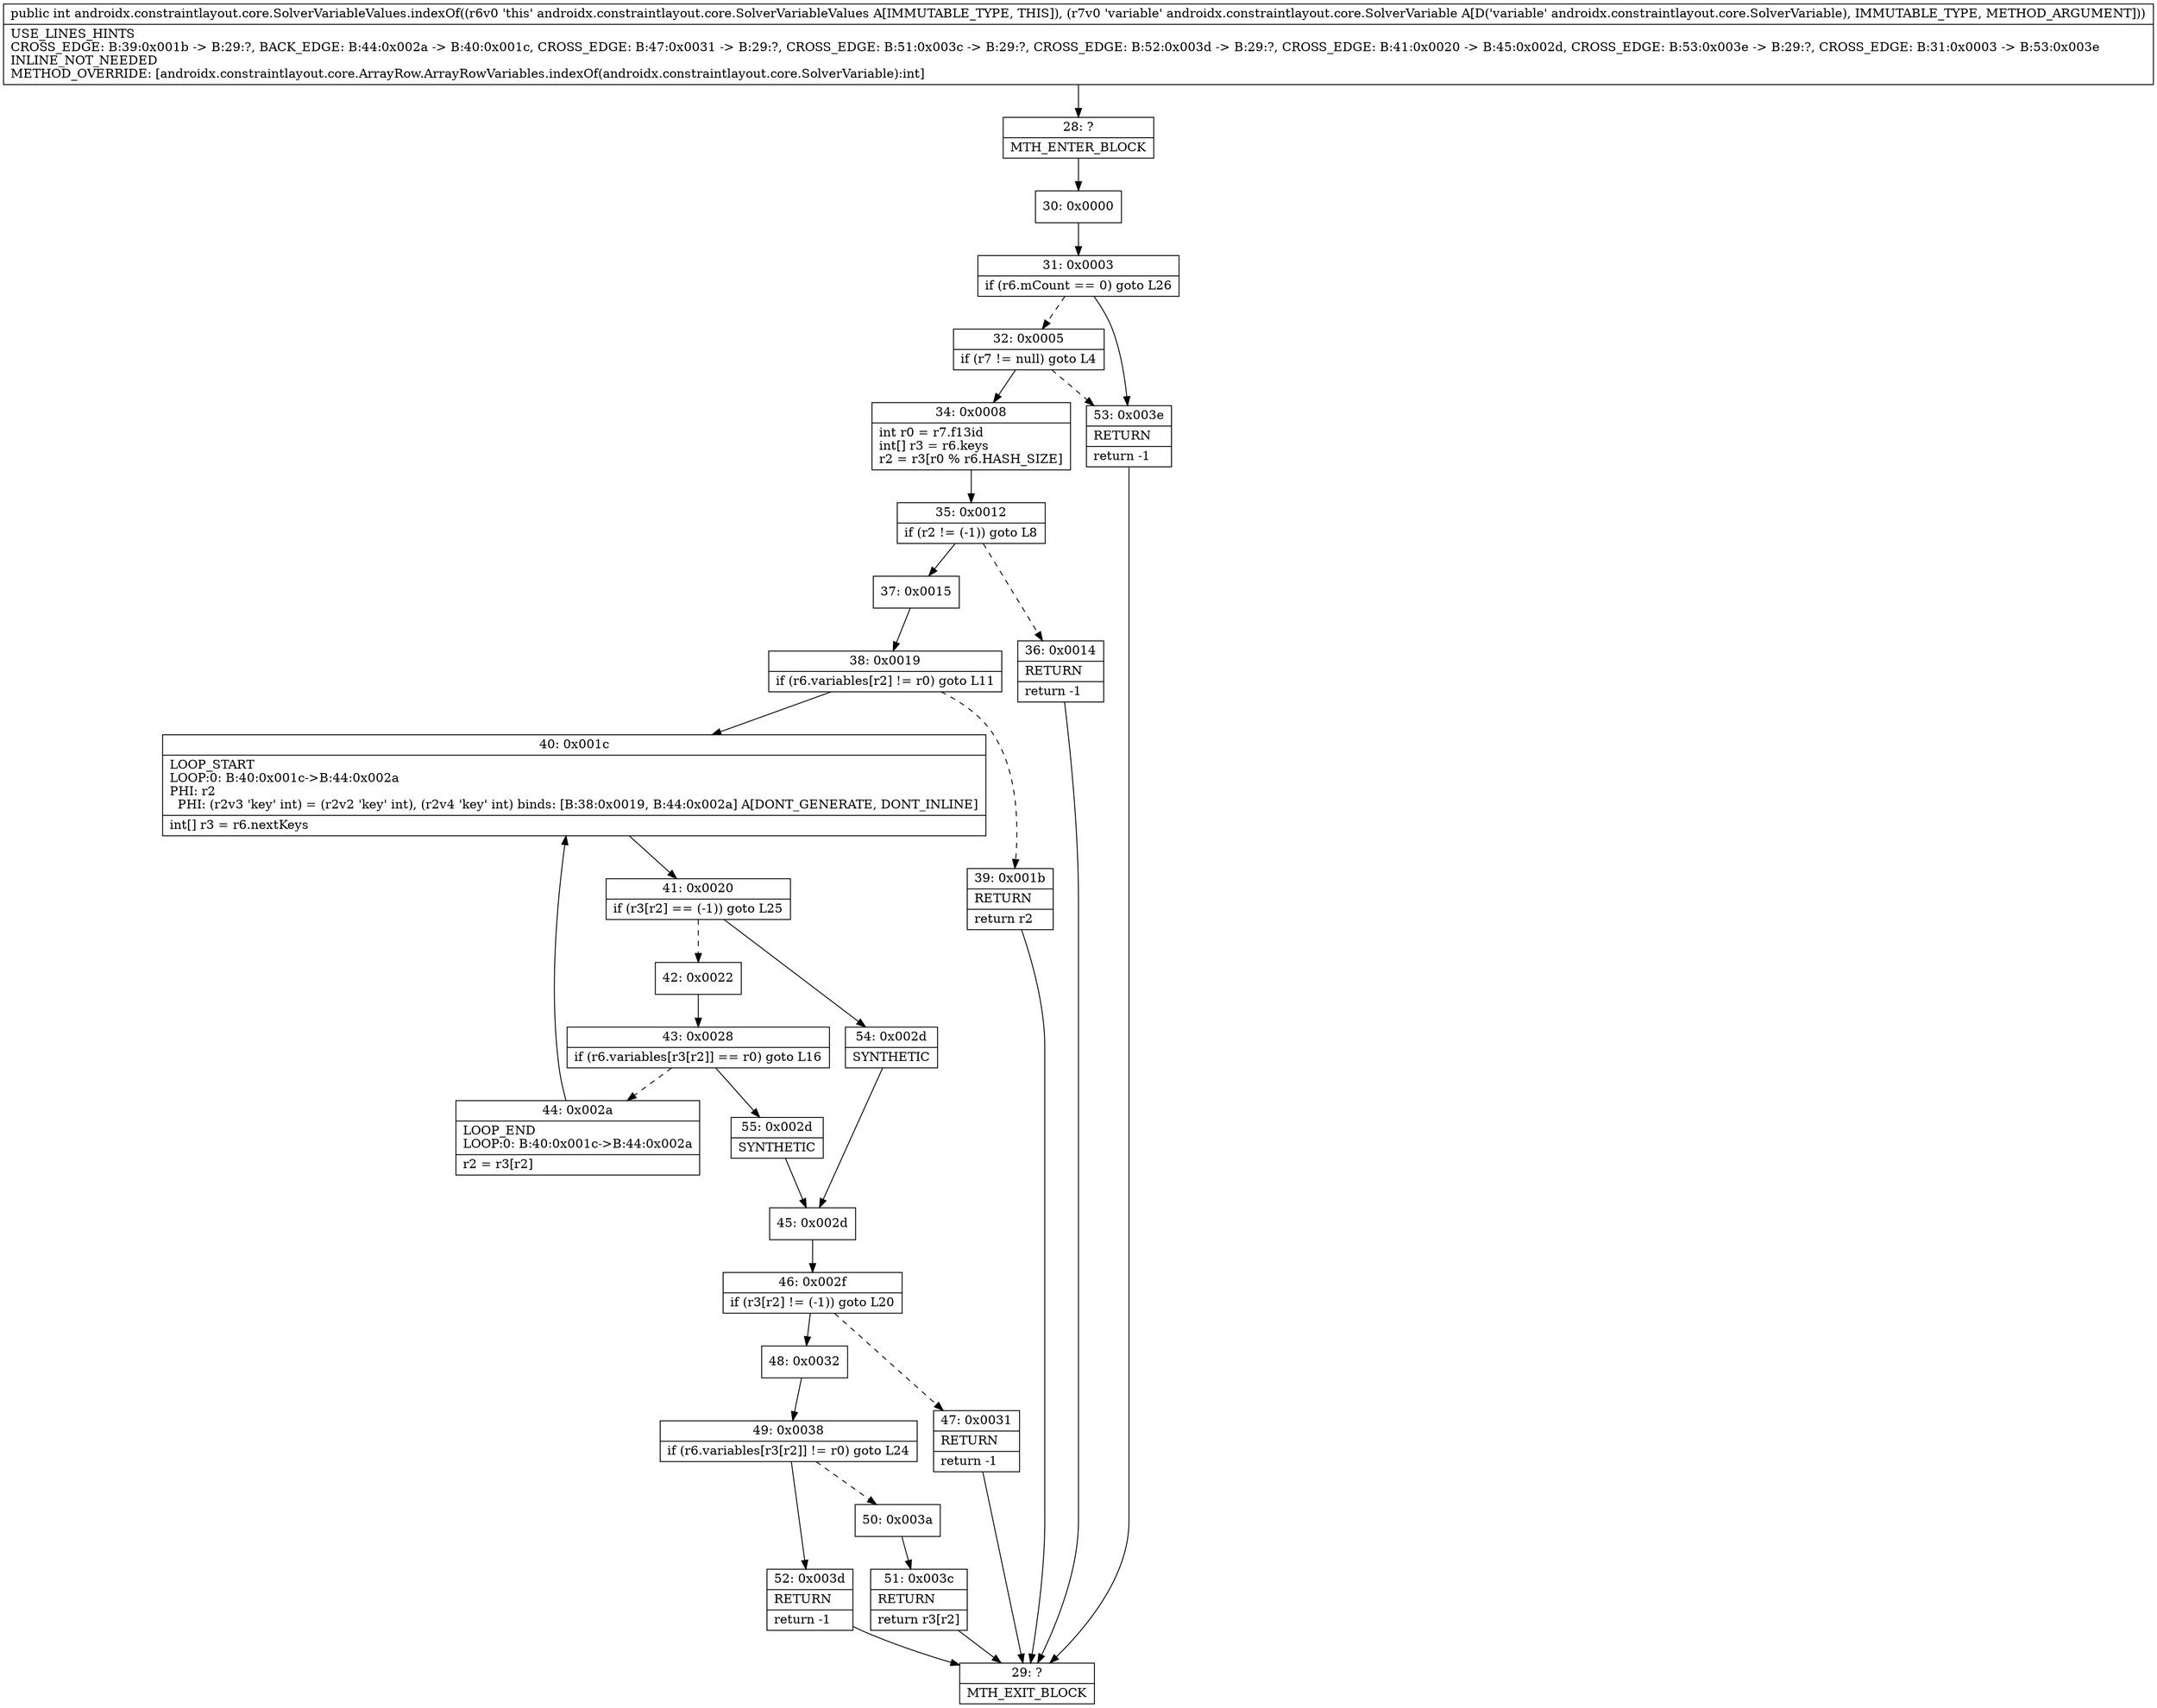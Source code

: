 digraph "CFG forandroidx.constraintlayout.core.SolverVariableValues.indexOf(Landroidx\/constraintlayout\/core\/SolverVariable;)I" {
Node_28 [shape=record,label="{28\:\ ?|MTH_ENTER_BLOCK\l}"];
Node_30 [shape=record,label="{30\:\ 0x0000}"];
Node_31 [shape=record,label="{31\:\ 0x0003|if (r6.mCount == 0) goto L26\l}"];
Node_32 [shape=record,label="{32\:\ 0x0005|if (r7 != null) goto L4\l}"];
Node_34 [shape=record,label="{34\:\ 0x0008|int r0 = r7.f13id\lint[] r3 = r6.keys\lr2 = r3[r0 % r6.HASH_SIZE]\l}"];
Node_35 [shape=record,label="{35\:\ 0x0012|if (r2 != (\-1)) goto L8\l}"];
Node_36 [shape=record,label="{36\:\ 0x0014|RETURN\l|return \-1\l}"];
Node_29 [shape=record,label="{29\:\ ?|MTH_EXIT_BLOCK\l}"];
Node_37 [shape=record,label="{37\:\ 0x0015}"];
Node_38 [shape=record,label="{38\:\ 0x0019|if (r6.variables[r2] != r0) goto L11\l}"];
Node_39 [shape=record,label="{39\:\ 0x001b|RETURN\l|return r2\l}"];
Node_40 [shape=record,label="{40\:\ 0x001c|LOOP_START\lLOOP:0: B:40:0x001c\-\>B:44:0x002a\lPHI: r2 \l  PHI: (r2v3 'key' int) = (r2v2 'key' int), (r2v4 'key' int) binds: [B:38:0x0019, B:44:0x002a] A[DONT_GENERATE, DONT_INLINE]\l|int[] r3 = r6.nextKeys\l}"];
Node_41 [shape=record,label="{41\:\ 0x0020|if (r3[r2] == (\-1)) goto L25\l}"];
Node_42 [shape=record,label="{42\:\ 0x0022}"];
Node_43 [shape=record,label="{43\:\ 0x0028|if (r6.variables[r3[r2]] == r0) goto L16\l}"];
Node_44 [shape=record,label="{44\:\ 0x002a|LOOP_END\lLOOP:0: B:40:0x001c\-\>B:44:0x002a\l|r2 = r3[r2]\l}"];
Node_55 [shape=record,label="{55\:\ 0x002d|SYNTHETIC\l}"];
Node_45 [shape=record,label="{45\:\ 0x002d}"];
Node_46 [shape=record,label="{46\:\ 0x002f|if (r3[r2] != (\-1)) goto L20\l}"];
Node_47 [shape=record,label="{47\:\ 0x0031|RETURN\l|return \-1\l}"];
Node_48 [shape=record,label="{48\:\ 0x0032}"];
Node_49 [shape=record,label="{49\:\ 0x0038|if (r6.variables[r3[r2]] != r0) goto L24\l}"];
Node_50 [shape=record,label="{50\:\ 0x003a}"];
Node_51 [shape=record,label="{51\:\ 0x003c|RETURN\l|return r3[r2]\l}"];
Node_52 [shape=record,label="{52\:\ 0x003d|RETURN\l|return \-1\l}"];
Node_54 [shape=record,label="{54\:\ 0x002d|SYNTHETIC\l}"];
Node_53 [shape=record,label="{53\:\ 0x003e|RETURN\l|return \-1\l}"];
MethodNode[shape=record,label="{public int androidx.constraintlayout.core.SolverVariableValues.indexOf((r6v0 'this' androidx.constraintlayout.core.SolverVariableValues A[IMMUTABLE_TYPE, THIS]), (r7v0 'variable' androidx.constraintlayout.core.SolverVariable A[D('variable' androidx.constraintlayout.core.SolverVariable), IMMUTABLE_TYPE, METHOD_ARGUMENT]))  | USE_LINES_HINTS\lCROSS_EDGE: B:39:0x001b \-\> B:29:?, BACK_EDGE: B:44:0x002a \-\> B:40:0x001c, CROSS_EDGE: B:47:0x0031 \-\> B:29:?, CROSS_EDGE: B:51:0x003c \-\> B:29:?, CROSS_EDGE: B:52:0x003d \-\> B:29:?, CROSS_EDGE: B:41:0x0020 \-\> B:45:0x002d, CROSS_EDGE: B:53:0x003e \-\> B:29:?, CROSS_EDGE: B:31:0x0003 \-\> B:53:0x003e\lINLINE_NOT_NEEDED\lMETHOD_OVERRIDE: [androidx.constraintlayout.core.ArrayRow.ArrayRowVariables.indexOf(androidx.constraintlayout.core.SolverVariable):int]\l}"];
MethodNode -> Node_28;Node_28 -> Node_30;
Node_30 -> Node_31;
Node_31 -> Node_32[style=dashed];
Node_31 -> Node_53;
Node_32 -> Node_34;
Node_32 -> Node_53[style=dashed];
Node_34 -> Node_35;
Node_35 -> Node_36[style=dashed];
Node_35 -> Node_37;
Node_36 -> Node_29;
Node_37 -> Node_38;
Node_38 -> Node_39[style=dashed];
Node_38 -> Node_40;
Node_39 -> Node_29;
Node_40 -> Node_41;
Node_41 -> Node_42[style=dashed];
Node_41 -> Node_54;
Node_42 -> Node_43;
Node_43 -> Node_44[style=dashed];
Node_43 -> Node_55;
Node_44 -> Node_40;
Node_55 -> Node_45;
Node_45 -> Node_46;
Node_46 -> Node_47[style=dashed];
Node_46 -> Node_48;
Node_47 -> Node_29;
Node_48 -> Node_49;
Node_49 -> Node_50[style=dashed];
Node_49 -> Node_52;
Node_50 -> Node_51;
Node_51 -> Node_29;
Node_52 -> Node_29;
Node_54 -> Node_45;
Node_53 -> Node_29;
}

